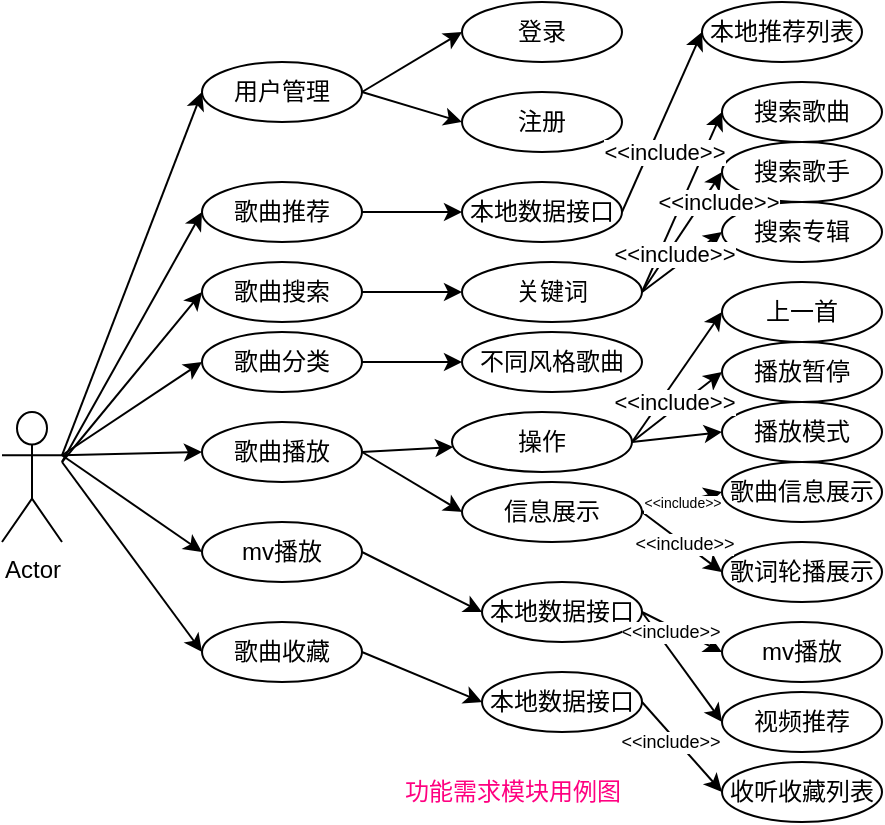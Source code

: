 <mxfile>
    <diagram id="_48riGUHU2pd2g4AjYZ1" name="第 1 页">
        <mxGraphModel dx="786" dy="404" grid="0" gridSize="10" guides="1" tooltips="1" connect="1" arrows="1" fold="1" page="1" pageScale="1" pageWidth="827" pageHeight="1169" background="#ffffff" math="0" shadow="0">
            <root>
                <mxCell id="0"/>
                <mxCell id="1" parent="0"/>
                <mxCell id="2" value="Actor" style="shape=umlActor;verticalLabelPosition=bottom;verticalAlign=top;html=1;outlineConnect=0;strokeColor=#000000;" vertex="1" parent="1">
                    <mxGeometry x="180" y="395" width="30" height="65" as="geometry"/>
                </mxCell>
                <mxCell id="3" value="" style="endArrow=classic;html=1;strokeColor=#000000;entryX=0;entryY=0.5;entryDx=0;entryDy=0;exitX=1;exitY=0.333;exitDx=0;exitDy=0;exitPerimeter=0;" edge="1" parent="1" source="2" target="4">
                    <mxGeometry width="50" height="50" relative="1" as="geometry">
                        <mxPoint x="210" y="400" as="sourcePoint"/>
                        <mxPoint x="280" y="280" as="targetPoint"/>
                    </mxGeometry>
                </mxCell>
                <mxCell id="4" value="&lt;font color=&quot;#000000&quot;&gt;用户管理&lt;/font&gt;" style="ellipse;whiteSpace=wrap;html=1;strokeColor=#000000;fillColor=#FFFFFF;" vertex="1" parent="1">
                    <mxGeometry x="280" y="220" width="80" height="30" as="geometry"/>
                </mxCell>
                <mxCell id="5" value="" style="endArrow=classic;html=1;strokeColor=#000000;entryX=0;entryY=0.5;entryDx=0;entryDy=0;exitX=1;exitY=0.5;exitDx=0;exitDy=0;" edge="1" parent="1" source="4" target="6">
                    <mxGeometry width="50" height="50" relative="1" as="geometry">
                        <mxPoint x="360" y="250" as="sourcePoint"/>
                        <mxPoint x="410" y="215" as="targetPoint"/>
                    </mxGeometry>
                </mxCell>
                <mxCell id="6" value="&lt;font color=&quot;#000000&quot;&gt;登录&lt;/font&gt;" style="ellipse;whiteSpace=wrap;html=1;strokeColor=#000000;fillColor=#FFFFFF;" vertex="1" parent="1">
                    <mxGeometry x="410" y="190" width="80" height="30" as="geometry"/>
                </mxCell>
                <mxCell id="7" value="" style="endArrow=classic;html=1;strokeColor=#000000;exitX=1;exitY=0.5;exitDx=0;exitDy=0;entryX=0;entryY=0.5;entryDx=0;entryDy=0;" edge="1" parent="1" source="4" target="8">
                    <mxGeometry width="50" height="50" relative="1" as="geometry">
                        <mxPoint x="370" y="260" as="sourcePoint"/>
                        <mxPoint x="410" y="270" as="targetPoint"/>
                    </mxGeometry>
                </mxCell>
                <mxCell id="8" value="&lt;font color=&quot;#000000&quot;&gt;注册&lt;/font&gt;" style="ellipse;whiteSpace=wrap;html=1;strokeColor=#000000;fillColor=#FFFFFF;" vertex="1" parent="1">
                    <mxGeometry x="410" y="235" width="80" height="30" as="geometry"/>
                </mxCell>
                <mxCell id="9" value="" style="endArrow=classic;html=1;strokeColor=#000000;entryX=0;entryY=0.5;entryDx=0;entryDy=0;" edge="1" parent="1" target="10">
                    <mxGeometry width="50" height="50" relative="1" as="geometry">
                        <mxPoint x="210" y="420" as="sourcePoint"/>
                        <mxPoint x="280" y="320" as="targetPoint"/>
                    </mxGeometry>
                </mxCell>
                <mxCell id="10" value="&lt;font color=&quot;#000000&quot;&gt;歌曲推荐&lt;/font&gt;" style="ellipse;whiteSpace=wrap;html=1;strokeColor=#000000;fillColor=#FFFFFF;" vertex="1" parent="1">
                    <mxGeometry x="280" y="280" width="80" height="30" as="geometry"/>
                </mxCell>
                <mxCell id="11" value="" style="endArrow=classic;html=1;strokeColor=#000000;exitX=1;exitY=0.5;exitDx=0;exitDy=0;" edge="1" parent="1" source="10">
                    <mxGeometry width="50" height="50" relative="1" as="geometry">
                        <mxPoint x="360" y="290" as="sourcePoint"/>
                        <mxPoint x="410" y="295" as="targetPoint"/>
                    </mxGeometry>
                </mxCell>
                <mxCell id="12" value="&lt;font color=&quot;#000000&quot;&gt;本地数据接口&lt;/font&gt;" style="ellipse;whiteSpace=wrap;html=1;strokeColor=#000000;fillColor=#FFFFFF;" vertex="1" parent="1">
                    <mxGeometry x="410" y="280" width="80" height="30" as="geometry"/>
                </mxCell>
                <mxCell id="13" value="" style="endArrow=classic;html=1;strokeColor=#000000;entryX=0;entryY=0.5;entryDx=0;entryDy=0;" edge="1" parent="1" target="14">
                    <mxGeometry width="50" height="50" relative="1" as="geometry">
                        <mxPoint x="210" y="420" as="sourcePoint"/>
                        <mxPoint x="280" y="370" as="targetPoint"/>
                    </mxGeometry>
                </mxCell>
                <mxCell id="14" value="&lt;font color=&quot;#000000&quot;&gt;歌曲搜索&lt;/font&gt;" style="ellipse;whiteSpace=wrap;html=1;strokeColor=#000000;fillColor=#FFFFFF;" vertex="1" parent="1">
                    <mxGeometry x="280" y="320" width="80" height="30" as="geometry"/>
                </mxCell>
                <mxCell id="16" value="" style="endArrow=classic;html=1;strokeColor=#000000;exitX=1;exitY=0.5;exitDx=0;exitDy=0;" edge="1" parent="1" source="14">
                    <mxGeometry width="50" height="50" relative="1" as="geometry">
                        <mxPoint x="360" y="335" as="sourcePoint"/>
                        <mxPoint x="410" y="335" as="targetPoint"/>
                    </mxGeometry>
                </mxCell>
                <mxCell id="17" value="&lt;font color=&quot;#000000&quot;&gt;关键词&lt;/font&gt;" style="ellipse;whiteSpace=wrap;html=1;strokeColor=#000000;fillColor=#FFFFFF;" vertex="1" parent="1">
                    <mxGeometry x="410" y="320" width="90" height="30" as="geometry"/>
                </mxCell>
                <mxCell id="18" value="" style="endArrow=classic;html=1;strokeColor=#000000;exitX=1;exitY=0.5;exitDx=0;exitDy=0;entryX=0;entryY=0.5;entryDx=0;entryDy=0;" edge="1" parent="1" source="17" target="19">
                    <mxGeometry width="50" height="50" relative="1" as="geometry">
                        <mxPoint x="510" y="349.41" as="sourcePoint"/>
                        <mxPoint x="540" y="325" as="targetPoint"/>
                    </mxGeometry>
                </mxCell>
                <mxCell id="19" value="&lt;font color=&quot;#000000&quot;&gt;搜索歌曲&lt;/font&gt;" style="ellipse;whiteSpace=wrap;html=1;strokeColor=#000000;fillColor=#FFFFFF;" vertex="1" parent="1">
                    <mxGeometry x="540" y="230" width="80" height="30" as="geometry"/>
                </mxCell>
                <mxCell id="20" value="" style="endArrow=classic;html=1;strokeColor=#000000;exitX=1;exitY=0.5;exitDx=0;exitDy=0;entryX=0;entryY=0.5;entryDx=0;entryDy=0;" edge="1" parent="1" target="21" source="17">
                    <mxGeometry width="50" height="50" relative="1" as="geometry">
                        <mxPoint x="500" y="390" as="sourcePoint"/>
                        <mxPoint x="540" y="365" as="targetPoint"/>
                    </mxGeometry>
                </mxCell>
                <mxCell id="21" value="&lt;font color=&quot;#000000&quot;&gt;搜索歌手&lt;/font&gt;" style="ellipse;whiteSpace=wrap;html=1;strokeColor=#000000;fillColor=#FFFFFF;" vertex="1" parent="1">
                    <mxGeometry x="540" y="260" width="80" height="30" as="geometry"/>
                </mxCell>
                <mxCell id="22" value="" style="endArrow=classic;html=1;strokeColor=#000000;exitX=1;exitY=0.5;exitDx=0;exitDy=0;entryX=0;entryY=0.5;entryDx=0;entryDy=0;" edge="1" parent="1" target="23" source="17">
                    <mxGeometry width="50" height="50" relative="1" as="geometry">
                        <mxPoint x="500" y="417.5" as="sourcePoint"/>
                        <mxPoint x="540" y="392.5" as="targetPoint"/>
                    </mxGeometry>
                </mxCell>
                <mxCell id="23" value="&lt;font color=&quot;#000000&quot;&gt;搜索专辑&lt;/font&gt;" style="ellipse;whiteSpace=wrap;html=1;strokeColor=#000000;fillColor=#FFFFFF;" vertex="1" parent="1">
                    <mxGeometry x="540" y="290" width="80" height="30" as="geometry"/>
                </mxCell>
                <mxCell id="24" value="" style="endArrow=classic;html=1;strokeColor=#000000;entryX=0;entryY=0.5;entryDx=0;entryDy=0;exitX=1;exitY=0.5;exitDx=0;exitDy=0;" edge="1" parent="1" target="25" source="12">
                    <mxGeometry width="50" height="50" relative="1" as="geometry">
                        <mxPoint x="490" y="310" as="sourcePoint"/>
                        <mxPoint x="530" y="285" as="targetPoint"/>
                    </mxGeometry>
                </mxCell>
                <mxCell id="67" value="&amp;lt;&amp;lt;include&amp;gt;&amp;gt;" style="edgeLabel;html=1;align=center;verticalAlign=middle;resizable=0;points=[];fontColor=#000000;labelBackgroundColor=#FFFFFF;" vertex="1" connectable="0" parent="24">
                    <mxGeometry x="-0.209" y="-2" relative="1" as="geometry">
                        <mxPoint x="3" y="5" as="offset"/>
                    </mxGeometry>
                </mxCell>
                <mxCell id="25" value="&lt;font color=&quot;#000000&quot;&gt;本地推荐列表&lt;/font&gt;" style="ellipse;whiteSpace=wrap;html=1;strokeColor=#000000;fillColor=#FFFFFF;" vertex="1" parent="1">
                    <mxGeometry x="530" y="190" width="80" height="30" as="geometry"/>
                </mxCell>
                <mxCell id="26" value="" style="endArrow=classic;html=1;strokeColor=#000000;entryX=0;entryY=0.5;entryDx=0;entryDy=0;exitX=1;exitY=0.333;exitDx=0;exitDy=0;exitPerimeter=0;" edge="1" parent="1" target="27" source="2">
                    <mxGeometry width="50" height="50" relative="1" as="geometry">
                        <mxPoint x="220" y="435" as="sourcePoint"/>
                        <mxPoint x="280" y="405" as="targetPoint"/>
                    </mxGeometry>
                </mxCell>
                <mxCell id="30" value="" style="edgeStyle=none;html=1;fontColor=#000000;strokeColor=#000000;" edge="1" parent="1" source="27" target="29">
                    <mxGeometry relative="1" as="geometry"/>
                </mxCell>
                <mxCell id="27" value="&lt;font color=&quot;#000000&quot;&gt;歌曲分类&lt;/font&gt;" style="ellipse;whiteSpace=wrap;html=1;strokeColor=#000000;fillColor=#FFFFFF;" vertex="1" parent="1">
                    <mxGeometry x="280" y="355" width="80" height="30" as="geometry"/>
                </mxCell>
                <mxCell id="29" value="&lt;font color=&quot;#000000&quot;&gt;不同风格歌曲&lt;/font&gt;" style="ellipse;whiteSpace=wrap;html=1;strokeColor=#000000;fillColor=#FFFFFF;" vertex="1" parent="1">
                    <mxGeometry x="410" y="355" width="90" height="30" as="geometry"/>
                </mxCell>
                <mxCell id="32" value="" style="endArrow=classic;html=1;strokeColor=#000000;entryX=0;entryY=0.5;entryDx=0;entryDy=0;exitX=1;exitY=0.333;exitDx=0;exitDy=0;exitPerimeter=0;" edge="1" parent="1" source="2" target="33">
                    <mxGeometry width="50" height="50" relative="1" as="geometry">
                        <mxPoint x="220" y="400" as="sourcePoint"/>
                        <mxPoint x="280" y="430" as="targetPoint"/>
                    </mxGeometry>
                </mxCell>
                <mxCell id="33" value="&lt;font color=&quot;#000000&quot;&gt;歌曲播放&lt;/font&gt;" style="ellipse;whiteSpace=wrap;html=1;strokeColor=#000000;fillColor=#FFFFFF;" vertex="1" parent="1">
                    <mxGeometry x="280" y="400" width="80" height="30" as="geometry"/>
                </mxCell>
                <mxCell id="34" value="" style="edgeStyle=none;html=1;fontColor=#000000;strokeColor=#000000;" edge="1" parent="1" target="35">
                    <mxGeometry relative="1" as="geometry">
                        <mxPoint x="360" y="415" as="sourcePoint"/>
                    </mxGeometry>
                </mxCell>
                <mxCell id="35" value="&lt;font color=&quot;#000000&quot;&gt;操作&lt;/font&gt;" style="ellipse;whiteSpace=wrap;html=1;strokeColor=#000000;fillColor=#FFFFFF;" vertex="1" parent="1">
                    <mxGeometry x="405" y="395" width="90" height="30" as="geometry"/>
                </mxCell>
                <mxCell id="36" value="" style="endArrow=classic;html=1;strokeColor=#000000;exitX=1;exitY=0.5;exitDx=0;exitDy=0;entryX=0;entryY=0.5;entryDx=0;entryDy=0;" edge="1" parent="1" target="37" source="35">
                    <mxGeometry width="50" height="50" relative="1" as="geometry">
                        <mxPoint x="500" y="430" as="sourcePoint"/>
                        <mxPoint x="540" y="405" as="targetPoint"/>
                    </mxGeometry>
                </mxCell>
                <mxCell id="37" value="&lt;font color=&quot;#000000&quot;&gt;上一首&lt;/font&gt;" style="ellipse;whiteSpace=wrap;html=1;strokeColor=#000000;fillColor=#FFFFFF;" vertex="1" parent="1">
                    <mxGeometry x="540" y="330" width="80" height="30" as="geometry"/>
                </mxCell>
                <mxCell id="38" value="" style="endArrow=classic;html=1;strokeColor=#000000;exitX=1;exitY=0.5;exitDx=0;exitDy=0;entryX=0;entryY=0.5;entryDx=0;entryDy=0;" edge="1" parent="1" target="39" source="35">
                    <mxGeometry width="50" height="50" relative="1" as="geometry">
                        <mxPoint x="500" y="430" as="sourcePoint"/>
                        <mxPoint x="540" y="445" as="targetPoint"/>
                    </mxGeometry>
                </mxCell>
                <mxCell id="39" value="&lt;font color=&quot;#000000&quot;&gt;播放暂停&lt;/font&gt;" style="ellipse;whiteSpace=wrap;html=1;strokeColor=#000000;fillColor=#FFFFFF;" vertex="1" parent="1">
                    <mxGeometry x="540" y="360" width="80" height="30" as="geometry"/>
                </mxCell>
                <mxCell id="40" value="" style="endArrow=classic;html=1;strokeColor=#000000;exitX=1;exitY=0.5;exitDx=0;exitDy=0;entryX=0;entryY=0.5;entryDx=0;entryDy=0;" edge="1" parent="1" target="41" source="35">
                    <mxGeometry width="50" height="50" relative="1" as="geometry">
                        <mxPoint x="500" y="430" as="sourcePoint"/>
                        <mxPoint x="540" y="472.5" as="targetPoint"/>
                    </mxGeometry>
                </mxCell>
                <mxCell id="41" value="&lt;font color=&quot;#000000&quot;&gt;播放模式&lt;/font&gt;" style="ellipse;whiteSpace=wrap;html=1;strokeColor=#000000;fillColor=#FFFFFF;" vertex="1" parent="1">
                    <mxGeometry x="540" y="390" width="80" height="30" as="geometry"/>
                </mxCell>
                <mxCell id="42" value="" style="edgeStyle=none;html=1;fontColor=#000000;strokeColor=#000000;exitX=1;exitY=0.5;exitDx=0;exitDy=0;entryX=0;entryY=0.5;entryDx=0;entryDy=0;" edge="1" parent="1" target="43" source="33">
                    <mxGeometry relative="1" as="geometry">
                        <mxPoint x="360" y="505" as="sourcePoint"/>
                    </mxGeometry>
                </mxCell>
                <mxCell id="43" value="&lt;font color=&quot;#000000&quot;&gt;信息展示&lt;/font&gt;" style="ellipse;whiteSpace=wrap;html=1;strokeColor=#000000;fillColor=#FFFFFF;" vertex="1" parent="1">
                    <mxGeometry x="410" y="430" width="90" height="30" as="geometry"/>
                </mxCell>
                <mxCell id="44" value="" style="endArrow=classic;html=1;strokeColor=#000000;exitX=1;exitY=0.5;exitDx=0;exitDy=0;entryX=0;entryY=0.5;entryDx=0;entryDy=0;" edge="1" parent="1" target="45" source="43">
                    <mxGeometry width="50" height="50" relative="1" as="geometry">
                        <mxPoint x="500" y="520" as="sourcePoint"/>
                        <mxPoint x="540" y="495" as="targetPoint"/>
                    </mxGeometry>
                </mxCell>
                <mxCell id="45" value="&lt;font color=&quot;#000000&quot;&gt;歌曲信息展示&lt;/font&gt;" style="ellipse;whiteSpace=wrap;html=1;strokeColor=#000000;fillColor=#FFFFFF;" vertex="1" parent="1">
                    <mxGeometry x="540" y="420" width="80" height="30" as="geometry"/>
                </mxCell>
                <mxCell id="46" value="" style="endArrow=classic;html=1;strokeColor=#000000;exitX=1;exitY=0.5;exitDx=0;exitDy=0;entryX=0;entryY=0.5;entryDx=0;entryDy=0;" edge="1" parent="1" target="47" source="43">
                    <mxGeometry width="50" height="50" relative="1" as="geometry">
                        <mxPoint x="500" y="520" as="sourcePoint"/>
                        <mxPoint x="540" y="540" as="targetPoint"/>
                    </mxGeometry>
                </mxCell>
                <mxCell id="47" value="&lt;font color=&quot;#000000&quot;&gt;歌词轮播展示&lt;/font&gt;" style="ellipse;whiteSpace=wrap;html=1;strokeColor=#000000;fillColor=#FFFFFF;" vertex="1" parent="1">
                    <mxGeometry x="540" y="460" width="80" height="30" as="geometry"/>
                </mxCell>
                <mxCell id="48" value="" style="endArrow=classic;html=1;strokeColor=#000000;entryX=0;entryY=0.5;entryDx=0;entryDy=0;exitX=1;exitY=0.333;exitDx=0;exitDy=0;exitPerimeter=0;" edge="1" parent="1" target="49" source="2">
                    <mxGeometry width="50" height="50" relative="1" as="geometry">
                        <mxPoint x="210" y="466.667" as="sourcePoint"/>
                        <mxPoint x="280" y="480" as="targetPoint"/>
                    </mxGeometry>
                </mxCell>
                <mxCell id="49" value="&lt;font color=&quot;#000000&quot;&gt;mv播放&lt;/font&gt;" style="ellipse;whiteSpace=wrap;html=1;strokeColor=#000000;fillColor=#FFFFFF;" vertex="1" parent="1">
                    <mxGeometry x="280" y="450" width="80" height="30" as="geometry"/>
                </mxCell>
                <mxCell id="50" value="" style="endArrow=classic;html=1;strokeColor=#000000;exitX=1;exitY=0.5;exitDx=0;exitDy=0;entryX=0;entryY=0.5;entryDx=0;entryDy=0;" edge="1" parent="1" source="49" target="51">
                    <mxGeometry width="50" height="50" relative="1" as="geometry">
                        <mxPoint x="370" y="505" as="sourcePoint"/>
                        <mxPoint x="420" y="505" as="targetPoint"/>
                    </mxGeometry>
                </mxCell>
                <mxCell id="51" value="&lt;font color=&quot;#000000&quot;&gt;本地数据接口&lt;/font&gt;" style="ellipse;whiteSpace=wrap;html=1;strokeColor=#000000;fillColor=#FFFFFF;" vertex="1" parent="1">
                    <mxGeometry x="420" y="480" width="80" height="30" as="geometry"/>
                </mxCell>
                <mxCell id="52" value="" style="endArrow=classic;html=1;strokeColor=#000000;exitX=1;exitY=0.5;exitDx=0;exitDy=0;entryX=0;entryY=0.5;entryDx=0;entryDy=0;" edge="1" parent="1" target="53" source="51">
                    <mxGeometry width="50" height="50" relative="1" as="geometry">
                        <mxPoint x="500" y="515" as="sourcePoint"/>
                        <mxPoint x="540" y="580" as="targetPoint"/>
                    </mxGeometry>
                </mxCell>
                <mxCell id="53" value="&lt;font color=&quot;#000000&quot;&gt;mv播放&lt;/font&gt;" style="ellipse;whiteSpace=wrap;html=1;strokeColor=#000000;fillColor=#FFFFFF;" vertex="1" parent="1">
                    <mxGeometry x="540" y="500" width="80" height="30" as="geometry"/>
                </mxCell>
                <mxCell id="56" value="" style="endArrow=classic;html=1;strokeColor=#000000;exitX=1;exitY=0.5;exitDx=0;exitDy=0;entryX=0;entryY=0.5;entryDx=0;entryDy=0;" edge="1" parent="1" target="57" source="51">
                    <mxGeometry width="50" height="50" relative="1" as="geometry">
                        <mxPoint x="500" y="555" as="sourcePoint"/>
                        <mxPoint x="540" y="615" as="targetPoint"/>
                    </mxGeometry>
                </mxCell>
                <mxCell id="57" value="&lt;font color=&quot;#000000&quot;&gt;视频推荐&lt;/font&gt;" style="ellipse;whiteSpace=wrap;html=1;strokeColor=#000000;fillColor=#FFFFFF;" vertex="1" parent="1">
                    <mxGeometry x="540" y="535" width="80" height="30" as="geometry"/>
                </mxCell>
                <mxCell id="58" value="" style="endArrow=classic;html=1;strokeColor=#000000;entryX=0;entryY=0.5;entryDx=0;entryDy=0;" edge="1" parent="1" target="59">
                    <mxGeometry width="50" height="50" relative="1" as="geometry">
                        <mxPoint x="210" y="420" as="sourcePoint"/>
                        <mxPoint x="280" y="530" as="targetPoint"/>
                    </mxGeometry>
                </mxCell>
                <mxCell id="59" value="&lt;font color=&quot;#000000&quot;&gt;歌曲收藏&lt;/font&gt;" style="ellipse;whiteSpace=wrap;html=1;strokeColor=#000000;fillColor=#FFFFFF;" vertex="1" parent="1">
                    <mxGeometry x="280" y="500" width="80" height="30" as="geometry"/>
                </mxCell>
                <mxCell id="60" value="" style="endArrow=classic;html=1;strokeColor=#000000;exitX=1;exitY=0.5;exitDx=0;exitDy=0;" edge="1" parent="1" source="59">
                    <mxGeometry width="50" height="50" relative="1" as="geometry">
                        <mxPoint x="360" y="500" as="sourcePoint"/>
                        <mxPoint x="420" y="540" as="targetPoint"/>
                    </mxGeometry>
                </mxCell>
                <mxCell id="61" value="&lt;font color=&quot;#000000&quot;&gt;本地数据接口&lt;/font&gt;" style="ellipse;whiteSpace=wrap;html=1;strokeColor=#000000;fillColor=#FFFFFF;" vertex="1" parent="1">
                    <mxGeometry x="420" y="525" width="80" height="30" as="geometry"/>
                </mxCell>
                <mxCell id="62" value="" style="endArrow=classic;html=1;strokeColor=#000000;entryX=0;entryY=0.5;entryDx=0;entryDy=0;" edge="1" parent="1" target="63">
                    <mxGeometry width="50" height="50" relative="1" as="geometry">
                        <mxPoint x="500" y="540" as="sourcePoint"/>
                        <mxPoint x="540" y="650" as="targetPoint"/>
                    </mxGeometry>
                </mxCell>
                <mxCell id="63" value="&lt;font color=&quot;#000000&quot;&gt;收听收藏列表&lt;/font&gt;" style="ellipse;whiteSpace=wrap;html=1;strokeColor=#000000;fillColor=#FFFFFF;" vertex="1" parent="1">
                    <mxGeometry x="540" y="570" width="80" height="30" as="geometry"/>
                </mxCell>
                <mxCell id="64" value="功能需求模块用例图" style="text;html=1;align=center;verticalAlign=middle;resizable=0;points=[];autosize=1;fontColor=#FF0080;" vertex="1" parent="1">
                    <mxGeometry x="375" y="575" width="120" height="20" as="geometry"/>
                </mxCell>
                <mxCell id="69" value="&amp;lt;&amp;lt;include&amp;gt;&amp;gt;" style="edgeLabel;html=1;align=center;verticalAlign=middle;resizable=0;points=[];fontColor=#000000;labelBackgroundColor=#FFFFFF;" vertex="1" connectable="0" parent="1">
                    <mxGeometry x="515.997" y="316.004" as="geometry"/>
                </mxCell>
                <mxCell id="70" value="&amp;lt;&amp;lt;include&amp;gt;&amp;gt;" style="edgeLabel;html=1;align=center;verticalAlign=middle;resizable=0;points=[];fontColor=#000000;labelBackgroundColor=#FFFFFF;" vertex="1" connectable="0" parent="1">
                    <mxGeometry x="515.997" y="390.004" as="geometry"/>
                </mxCell>
                <mxCell id="71" value="&amp;lt;&amp;lt;include&amp;gt;&amp;gt;" style="edgeLabel;html=1;align=center;verticalAlign=middle;resizable=0;points=[];fontColor=#000000;labelBackgroundColor=#FFFFFF;" vertex="1" connectable="0" parent="1">
                    <mxGeometry x="537.667" y="290.174" as="geometry"/>
                </mxCell>
                <mxCell id="72" value="&amp;lt;&amp;lt;include&amp;gt;&amp;gt;" style="edgeLabel;html=1;align=center;verticalAlign=middle;resizable=0;points=[];fontColor=#000000;labelBackgroundColor=#FFFFFF;spacing=2;fontSize=7;" vertex="1" connectable="0" parent="1">
                    <mxGeometry x="519.997" y="441.004" as="geometry"/>
                </mxCell>
                <mxCell id="73" value="&amp;lt;&amp;lt;include&amp;gt;&amp;gt;" style="edgeLabel;html=1;align=center;verticalAlign=middle;resizable=0;points=[];fontColor=#000000;labelBackgroundColor=#FFFFFF;spacing=2;fontSize=9;" vertex="1" connectable="0" parent="1">
                    <mxGeometry x="529.997" y="451.004" as="geometry">
                        <mxPoint x="-9" y="10" as="offset"/>
                    </mxGeometry>
                </mxCell>
                <mxCell id="74" value="&amp;lt;&amp;lt;include&amp;gt;&amp;gt;" style="edgeLabel;html=1;align=center;verticalAlign=middle;resizable=0;points=[];fontColor=#000000;labelBackgroundColor=#FFFFFF;spacing=2;fontSize=9;" vertex="1" connectable="0" parent="1">
                    <mxGeometry x="529.997" y="470.004" as="geometry">
                        <mxPoint x="-16" y="35" as="offset"/>
                    </mxGeometry>
                </mxCell>
                <mxCell id="75" value="&amp;lt;&amp;lt;include&amp;gt;&amp;gt;" style="edgeLabel;html=1;align=center;verticalAlign=middle;resizable=0;points=[];fontColor=#000000;labelBackgroundColor=#FFFFFF;spacing=2;fontSize=9;" vertex="1" connectable="0" parent="1">
                    <mxGeometry x="529.997" y="525.004" as="geometry">
                        <mxPoint x="-16" y="35" as="offset"/>
                    </mxGeometry>
                </mxCell>
            </root>
        </mxGraphModel>
    </diagram>
</mxfile>